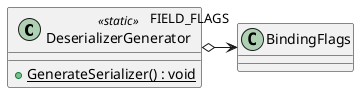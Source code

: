 @startuml
class DeserializerGenerator <<static>> {
    + {static} GenerateSerializer() : void
}
DeserializerGenerator o-> "FIELD_FLAGS" BindingFlags
@enduml
